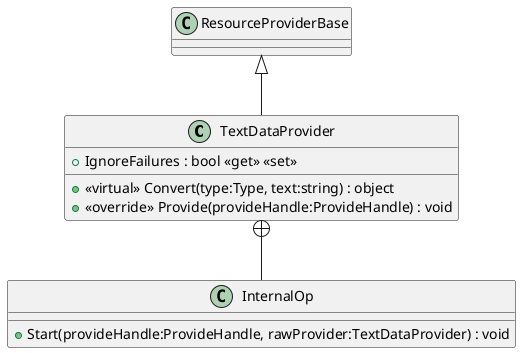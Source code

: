 @startuml
class TextDataProvider {
    + IgnoreFailures : bool <<get>> <<set>>
    + <<virtual>> Convert(type:Type, text:string) : object
    + <<override>> Provide(provideHandle:ProvideHandle) : void
}
class InternalOp {
    + Start(provideHandle:ProvideHandle, rawProvider:TextDataProvider) : void
}
ResourceProviderBase <|-- TextDataProvider
TextDataProvider +-- InternalOp
@enduml
